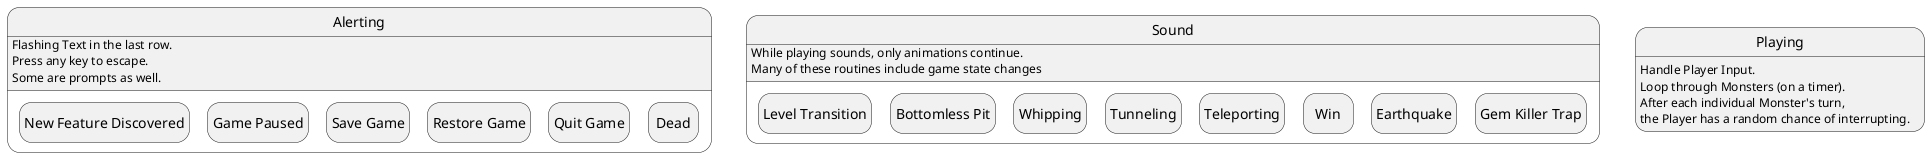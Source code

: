 @startuml CRT States
hide empty description
state Alerting {
    state "New Feature Discovered"
    state "Game Paused"
    state "Save Game"
    state "Restore Game"
    state "Quit Game"
    state "Dead"
}
state Alerting: Flashing Text in the last row.
state Alerting: Press any key to escape.
state Alerting: Some are prompts as well.

state "Sound and Animation" as Sound {
    state "Level Transition"
    state "Bottomless Pit"
    state "Whipping"
    state "Tunneling"
    state "Teleporting"
    state "Win"
    state "Earthquake"
    state "Gem Killer Trap"
}
state Sound: While playing sounds, only animations continue.
state Sound: Many of these routines include game state changes

state Playing
state Playing: Handle Player Input.
state Playing: Loop through Monsters (on a timer).
state Playing: After each individual Monster's turn,
state Playing: the Player has a random chance of interrupting.
@enduml